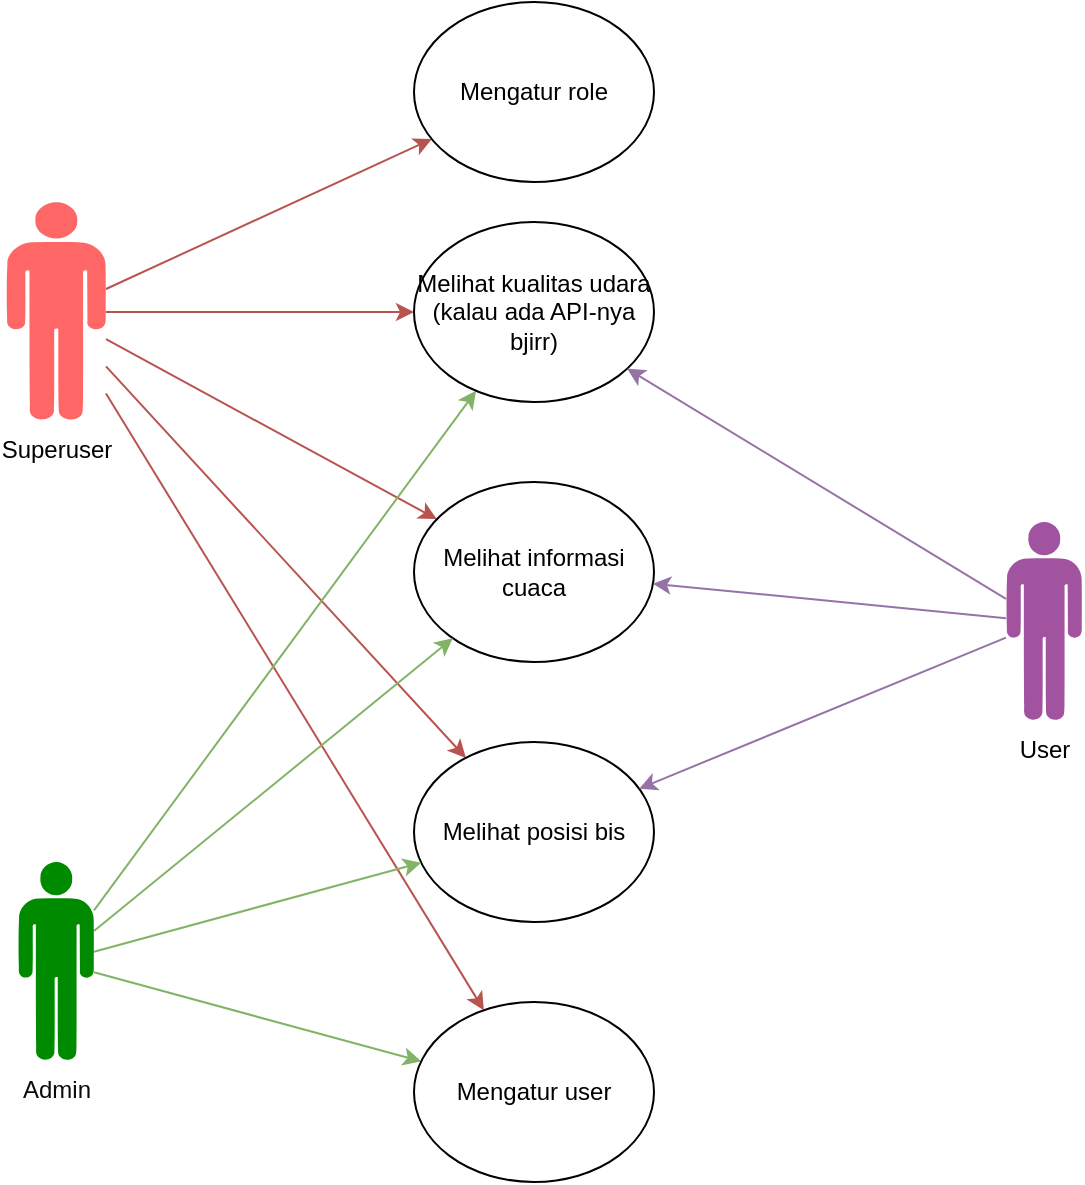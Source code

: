 <mxfile version="21.7.4" type="github">
  <diagram name="Page-1" id="aWu1qu-ijuKOS0AyKK5k">
    <mxGraphModel dx="1049" dy="606" grid="1" gridSize="10" guides="1" tooltips="1" connect="1" arrows="1" fold="1" page="1" pageScale="1" pageWidth="850" pageHeight="1100" math="0" shadow="0">
      <root>
        <mxCell id="0" />
        <mxCell id="1" parent="0" />
        <mxCell id="Ya_FmS_B1A22mND0ZRUX-2" style="rounded=0;orthogonalLoop=1;jettySize=auto;html=1;fillColor=#f8cecc;strokeColor=#b85450;" edge="1" parent="1" source="JHKX-R4H1pewJYHn4ZbS-8" target="JHKX-R4H1pewJYHn4ZbS-25">
          <mxGeometry relative="1" as="geometry" />
        </mxCell>
        <mxCell id="Ya_FmS_B1A22mND0ZRUX-3" style="edgeStyle=orthogonalEdgeStyle;rounded=0;orthogonalLoop=1;jettySize=auto;html=1;fillColor=#f8cecc;strokeColor=#b85450;" edge="1" parent="1" source="JHKX-R4H1pewJYHn4ZbS-8" target="JHKX-R4H1pewJYHn4ZbS-24">
          <mxGeometry relative="1" as="geometry" />
        </mxCell>
        <mxCell id="Ya_FmS_B1A22mND0ZRUX-4" style="rounded=0;orthogonalLoop=1;jettySize=auto;html=1;fillColor=#f8cecc;strokeColor=#b85450;" edge="1" parent="1" source="JHKX-R4H1pewJYHn4ZbS-8" target="JHKX-R4H1pewJYHn4ZbS-10">
          <mxGeometry relative="1" as="geometry" />
        </mxCell>
        <mxCell id="Ya_FmS_B1A22mND0ZRUX-5" style="rounded=0;orthogonalLoop=1;jettySize=auto;html=1;fillColor=#f8cecc;strokeColor=#b85450;" edge="1" parent="1" source="JHKX-R4H1pewJYHn4ZbS-8" target="JHKX-R4H1pewJYHn4ZbS-11">
          <mxGeometry relative="1" as="geometry" />
        </mxCell>
        <mxCell id="Ya_FmS_B1A22mND0ZRUX-12" style="rounded=0;orthogonalLoop=1;jettySize=auto;html=1;fillColor=#f8cecc;strokeColor=#b85450;" edge="1" parent="1" source="JHKX-R4H1pewJYHn4ZbS-8" target="Ya_FmS_B1A22mND0ZRUX-10">
          <mxGeometry relative="1" as="geometry" />
        </mxCell>
        <mxCell id="JHKX-R4H1pewJYHn4ZbS-8" value="Superuser" style="verticalLabelPosition=bottom;sketch=0;html=1;fillColor=#FF6666;verticalAlign=top;align=center;pointerEvents=1;shape=mxgraph.cisco_safe.design.actor_2;" parent="1" vertex="1">
          <mxGeometry x="66" y="170" width="50" height="110" as="geometry" />
        </mxCell>
        <mxCell id="JHKX-R4H1pewJYHn4ZbS-10" value="Melihat informasi cuaca" style="ellipse;whiteSpace=wrap;html=1;" parent="1" vertex="1">
          <mxGeometry x="270" y="310" width="120" height="90" as="geometry" />
        </mxCell>
        <mxCell id="JHKX-R4H1pewJYHn4ZbS-11" value="Melihat posisi bis" style="ellipse;whiteSpace=wrap;html=1;" parent="1" vertex="1">
          <mxGeometry x="270" y="440" width="120" height="90" as="geometry" />
        </mxCell>
        <mxCell id="Ya_FmS_B1A22mND0ZRUX-11" style="rounded=0;orthogonalLoop=1;jettySize=auto;html=1;fillColor=#d5e8d4;strokeColor=#82b366;" edge="1" parent="1" source="JHKX-R4H1pewJYHn4ZbS-14" target="Ya_FmS_B1A22mND0ZRUX-10">
          <mxGeometry relative="1" as="geometry" />
        </mxCell>
        <mxCell id="Ya_FmS_B1A22mND0ZRUX-13" style="rounded=0;orthogonalLoop=1;jettySize=auto;html=1;fillColor=#d5e8d4;strokeColor=#82b366;" edge="1" parent="1" source="JHKX-R4H1pewJYHn4ZbS-14" target="JHKX-R4H1pewJYHn4ZbS-11">
          <mxGeometry relative="1" as="geometry" />
        </mxCell>
        <mxCell id="Ya_FmS_B1A22mND0ZRUX-14" style="rounded=0;orthogonalLoop=1;jettySize=auto;html=1;fillColor=#d5e8d4;strokeColor=#82b366;" edge="1" parent="1" source="JHKX-R4H1pewJYHn4ZbS-14" target="JHKX-R4H1pewJYHn4ZbS-10">
          <mxGeometry relative="1" as="geometry" />
        </mxCell>
        <mxCell id="Ya_FmS_B1A22mND0ZRUX-15" style="rounded=0;orthogonalLoop=1;jettySize=auto;html=1;fillColor=#d5e8d4;strokeColor=#82b366;" edge="1" parent="1" source="JHKX-R4H1pewJYHn4ZbS-14" target="JHKX-R4H1pewJYHn4ZbS-24">
          <mxGeometry relative="1" as="geometry" />
        </mxCell>
        <mxCell id="JHKX-R4H1pewJYHn4ZbS-14" value="&lt;font color=&quot;#0d0c0d&quot;&gt;Admin&lt;/font&gt;" style="verticalLabelPosition=bottom;sketch=0;html=1;fillColor=#008a00;verticalAlign=top;align=center;pointerEvents=1;shape=mxgraph.cisco_safe.design.actor_2;strokeColor=#005700;fontColor=#ffffff;" parent="1" vertex="1">
          <mxGeometry x="72" y="500" width="38" height="100" as="geometry" />
        </mxCell>
        <mxCell id="JHKX-R4H1pewJYHn4ZbS-24" value="Melihat kualitas udara (kalau ada API-nya bjirr)" style="ellipse;whiteSpace=wrap;html=1;" parent="1" vertex="1">
          <mxGeometry x="270" y="180" width="120" height="90" as="geometry" />
        </mxCell>
        <mxCell id="JHKX-R4H1pewJYHn4ZbS-25" value="Mengatur role" style="ellipse;whiteSpace=wrap;html=1;" parent="1" vertex="1">
          <mxGeometry x="270" y="70" width="120" height="90" as="geometry" />
        </mxCell>
        <mxCell id="Ya_FmS_B1A22mND0ZRUX-10" value="Mengatur user" style="ellipse;whiteSpace=wrap;html=1;" vertex="1" parent="1">
          <mxGeometry x="270" y="570" width="120" height="90" as="geometry" />
        </mxCell>
        <mxCell id="Ya_FmS_B1A22mND0ZRUX-19" style="rounded=0;orthogonalLoop=1;jettySize=auto;html=1;fillColor=#e1d5e7;strokeColor=#9673a6;" edge="1" parent="1" source="Ya_FmS_B1A22mND0ZRUX-18" target="JHKX-R4H1pewJYHn4ZbS-10">
          <mxGeometry relative="1" as="geometry" />
        </mxCell>
        <mxCell id="Ya_FmS_B1A22mND0ZRUX-20" style="rounded=0;orthogonalLoop=1;jettySize=auto;html=1;fillColor=#e1d5e7;strokeColor=#9673a6;" edge="1" parent="1" source="Ya_FmS_B1A22mND0ZRUX-18" target="JHKX-R4H1pewJYHn4ZbS-24">
          <mxGeometry relative="1" as="geometry" />
        </mxCell>
        <mxCell id="Ya_FmS_B1A22mND0ZRUX-21" style="rounded=0;orthogonalLoop=1;jettySize=auto;html=1;fillColor=#e1d5e7;strokeColor=#9673a6;" edge="1" parent="1" source="Ya_FmS_B1A22mND0ZRUX-18" target="JHKX-R4H1pewJYHn4ZbS-11">
          <mxGeometry relative="1" as="geometry" />
        </mxCell>
        <mxCell id="Ya_FmS_B1A22mND0ZRUX-18" value="User" style="verticalLabelPosition=bottom;sketch=0;html=1;fillColor=#A153A0;verticalAlign=top;align=center;pointerEvents=1;shape=mxgraph.cisco_safe.design.actor_2;" vertex="1" parent="1">
          <mxGeometry x="566" y="330" width="38" height="100" as="geometry" />
        </mxCell>
      </root>
    </mxGraphModel>
  </diagram>
</mxfile>
